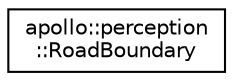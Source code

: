 digraph "Graphical Class Hierarchy"
{
  edge [fontname="Helvetica",fontsize="10",labelfontname="Helvetica",labelfontsize="10"];
  node [fontname="Helvetica",fontsize="10",shape=record];
  rankdir="LR";
  Node1 [label="apollo::perception\l::RoadBoundary",height=0.2,width=0.4,color="black", fillcolor="white", style="filled",URL="$structapollo_1_1perception_1_1RoadBoundary.html"];
}

